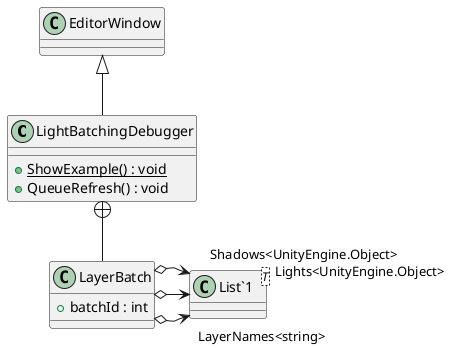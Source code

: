 @startuml
class LightBatchingDebugger {
    + {static} ShowExample() : void
    + QueueRefresh() : void
}
class LayerBatch {
    + batchId : int
}
class "List`1"<T> {
}
EditorWindow <|-- LightBatchingDebugger
LightBatchingDebugger +-- LayerBatch
LayerBatch o-> "LayerNames<string>" "List`1"
LayerBatch o-> "Lights<UnityEngine.Object>" "List`1"
LayerBatch o-> "Shadows<UnityEngine.Object>" "List`1"
@enduml
